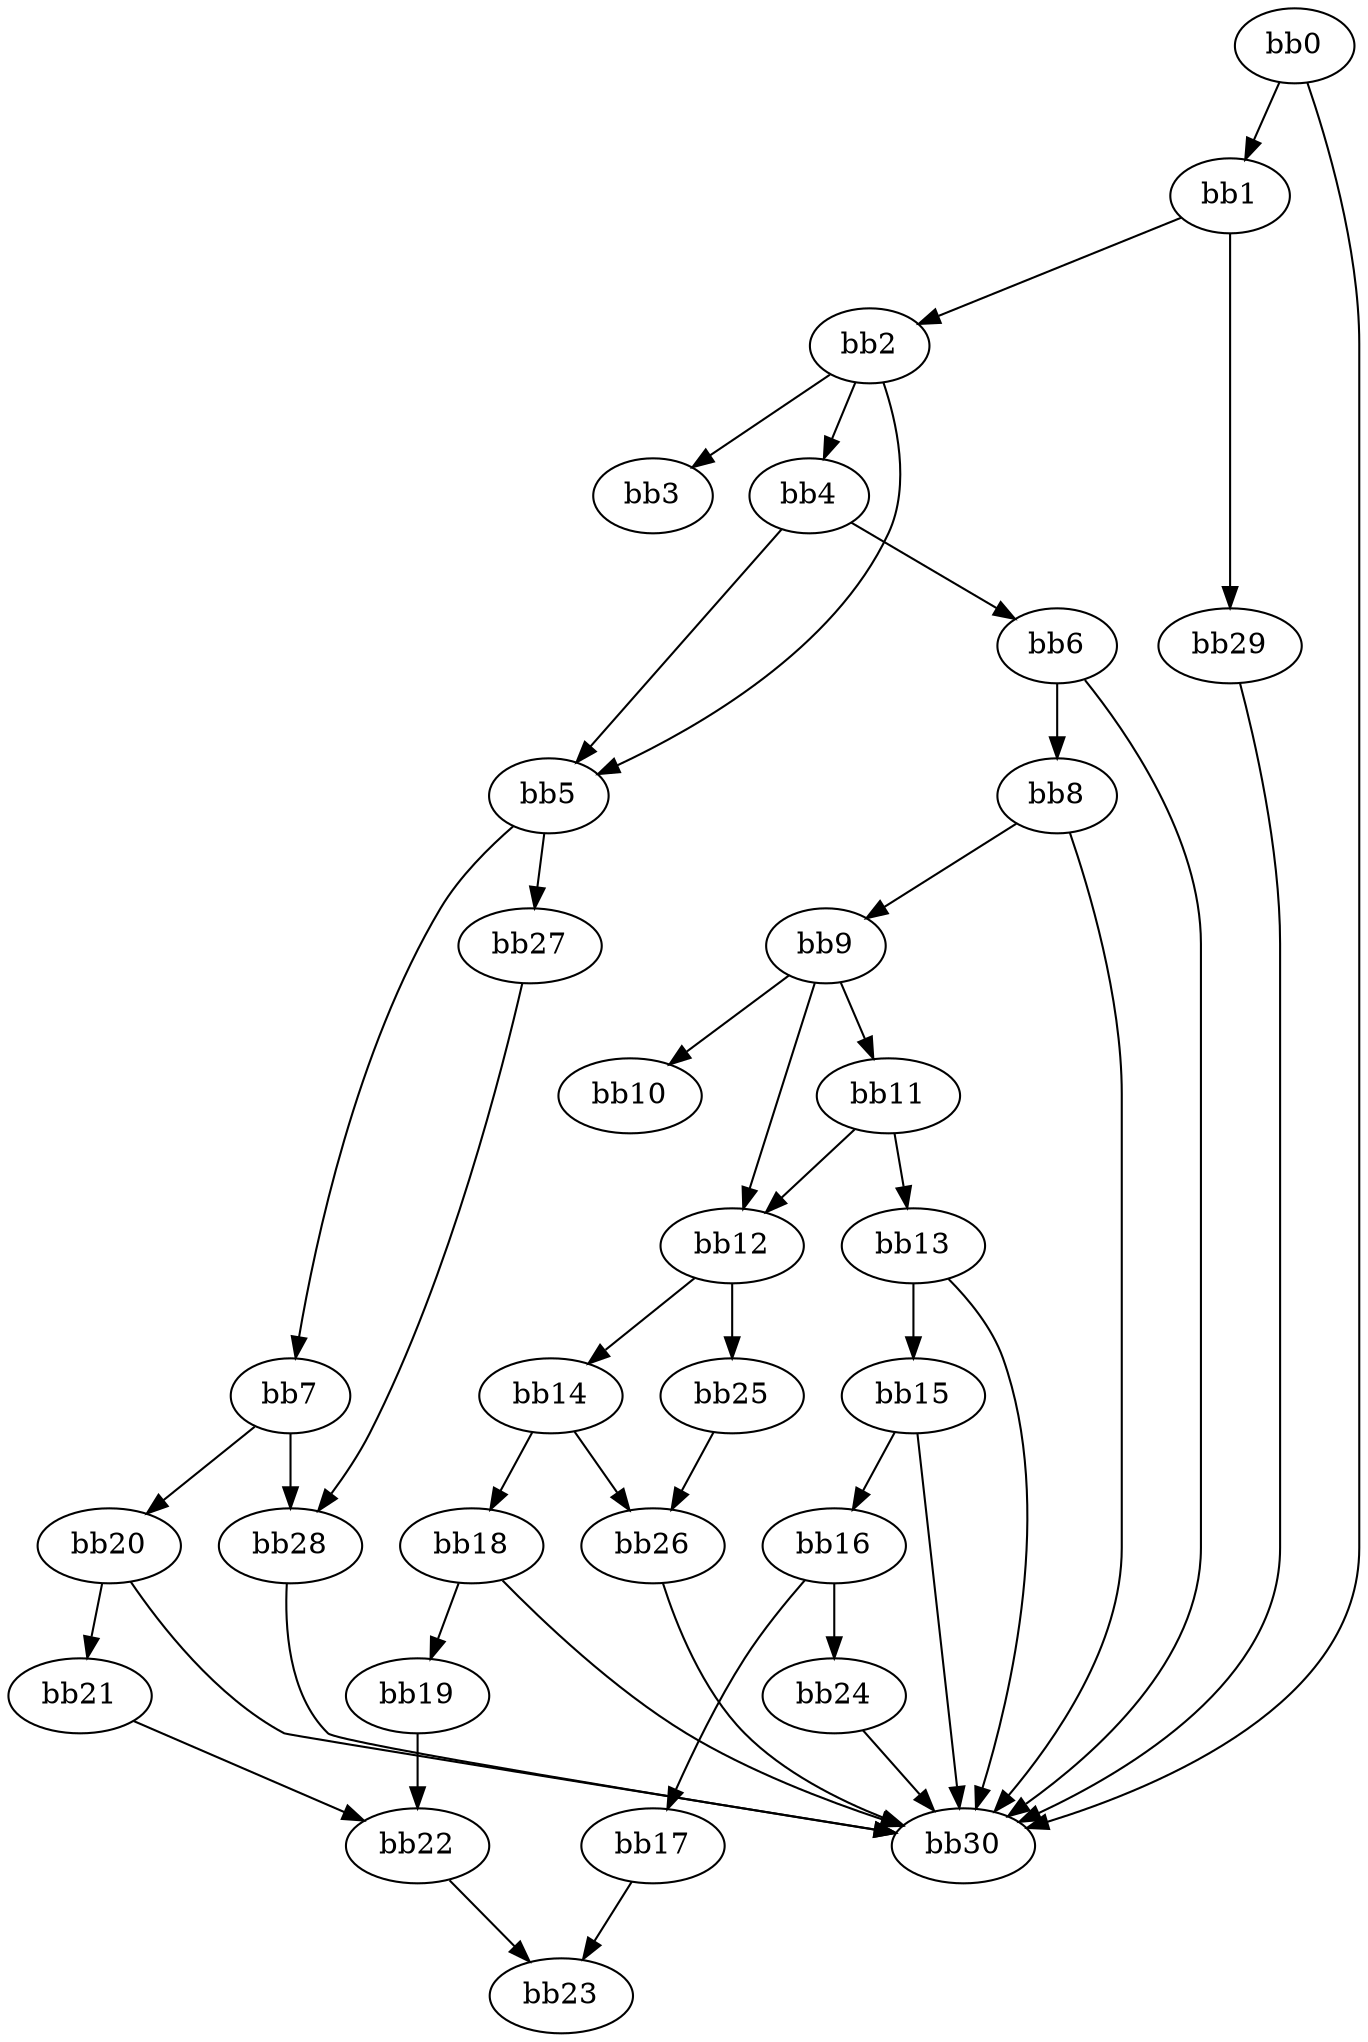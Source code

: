 digraph {
    0 [ label = "bb0\l" ]
    1 [ label = "bb1\l" ]
    2 [ label = "bb2\l" ]
    3 [ label = "bb3\l" ]
    4 [ label = "bb4\l" ]
    5 [ label = "bb5\l" ]
    6 [ label = "bb6\l" ]
    7 [ label = "bb7\l" ]
    8 [ label = "bb8\l" ]
    9 [ label = "bb9\l" ]
    10 [ label = "bb10\l" ]
    11 [ label = "bb11\l" ]
    12 [ label = "bb12\l" ]
    13 [ label = "bb13\l" ]
    14 [ label = "bb14\l" ]
    15 [ label = "bb15\l" ]
    16 [ label = "bb16\l" ]
    17 [ label = "bb17\l" ]
    18 [ label = "bb18\l" ]
    19 [ label = "bb19\l" ]
    20 [ label = "bb20\l" ]
    21 [ label = "bb21\l" ]
    22 [ label = "bb22\l" ]
    23 [ label = "bb23\l" ]
    24 [ label = "bb24\l" ]
    25 [ label = "bb25\l" ]
    26 [ label = "bb26\l" ]
    27 [ label = "bb27\l" ]
    28 [ label = "bb28\l" ]
    29 [ label = "bb29\l" ]
    30 [ label = "bb30\l" ]
    0 -> 1 [ ]
    0 -> 30 [ ]
    1 -> 2 [ ]
    1 -> 29 [ ]
    2 -> 3 [ ]
    2 -> 4 [ ]
    2 -> 5 [ ]
    4 -> 5 [ ]
    4 -> 6 [ ]
    5 -> 7 [ ]
    5 -> 27 [ ]
    6 -> 8 [ ]
    6 -> 30 [ ]
    7 -> 20 [ ]
    7 -> 28 [ ]
    8 -> 9 [ ]
    8 -> 30 [ ]
    9 -> 10 [ ]
    9 -> 11 [ ]
    9 -> 12 [ ]
    11 -> 12 [ ]
    11 -> 13 [ ]
    12 -> 14 [ ]
    12 -> 25 [ ]
    13 -> 15 [ ]
    13 -> 30 [ ]
    14 -> 18 [ ]
    14 -> 26 [ ]
    15 -> 16 [ ]
    15 -> 30 [ ]
    16 -> 17 [ ]
    16 -> 24 [ ]
    17 -> 23 [ ]
    18 -> 19 [ ]
    18 -> 30 [ ]
    19 -> 22 [ ]
    20 -> 21 [ ]
    20 -> 30 [ ]
    21 -> 22 [ ]
    22 -> 23 [ ]
    24 -> 30 [ ]
    25 -> 26 [ ]
    26 -> 30 [ ]
    27 -> 28 [ ]
    28 -> 30 [ ]
    29 -> 30 [ ]
}

